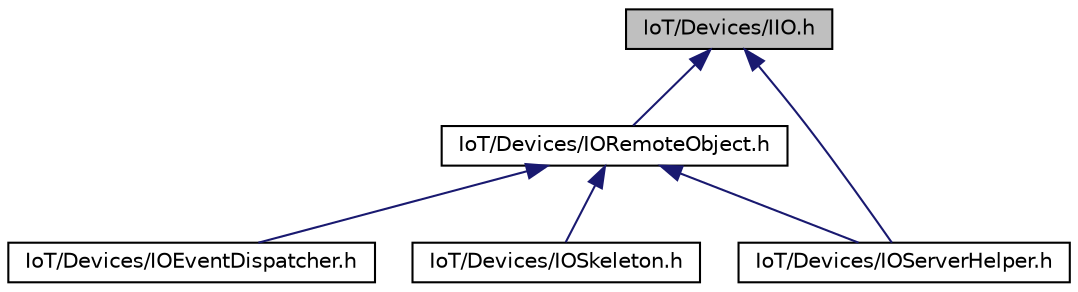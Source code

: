 digraph "IoT/Devices/IIO.h"
{
 // LATEX_PDF_SIZE
  edge [fontname="Helvetica",fontsize="10",labelfontname="Helvetica",labelfontsize="10"];
  node [fontname="Helvetica",fontsize="10",shape=record];
  Node1 [label="IoT/Devices/IIO.h",height=0.2,width=0.4,color="black", fillcolor="grey75", style="filled", fontcolor="black",tooltip=" "];
  Node1 -> Node2 [dir="back",color="midnightblue",fontsize="10",style="solid",fontname="Helvetica"];
  Node2 [label="IoT/Devices/IORemoteObject.h",height=0.2,width=0.4,color="black", fillcolor="white", style="filled",URL="$IORemoteObject_8h.html",tooltip=" "];
  Node2 -> Node3 [dir="back",color="midnightblue",fontsize="10",style="solid",fontname="Helvetica"];
  Node3 [label="IoT/Devices/IOEventDispatcher.h",height=0.2,width=0.4,color="black", fillcolor="white", style="filled",URL="$IOEventDispatcher_8h.html",tooltip=" "];
  Node2 -> Node4 [dir="back",color="midnightblue",fontsize="10",style="solid",fontname="Helvetica"];
  Node4 [label="IoT/Devices/IOServerHelper.h",height=0.2,width=0.4,color="black", fillcolor="white", style="filled",URL="$IOServerHelper_8h.html",tooltip=" "];
  Node2 -> Node5 [dir="back",color="midnightblue",fontsize="10",style="solid",fontname="Helvetica"];
  Node5 [label="IoT/Devices/IOSkeleton.h",height=0.2,width=0.4,color="black", fillcolor="white", style="filled",URL="$IOSkeleton_8h.html",tooltip=" "];
  Node1 -> Node4 [dir="back",color="midnightblue",fontsize="10",style="solid",fontname="Helvetica"];
}
